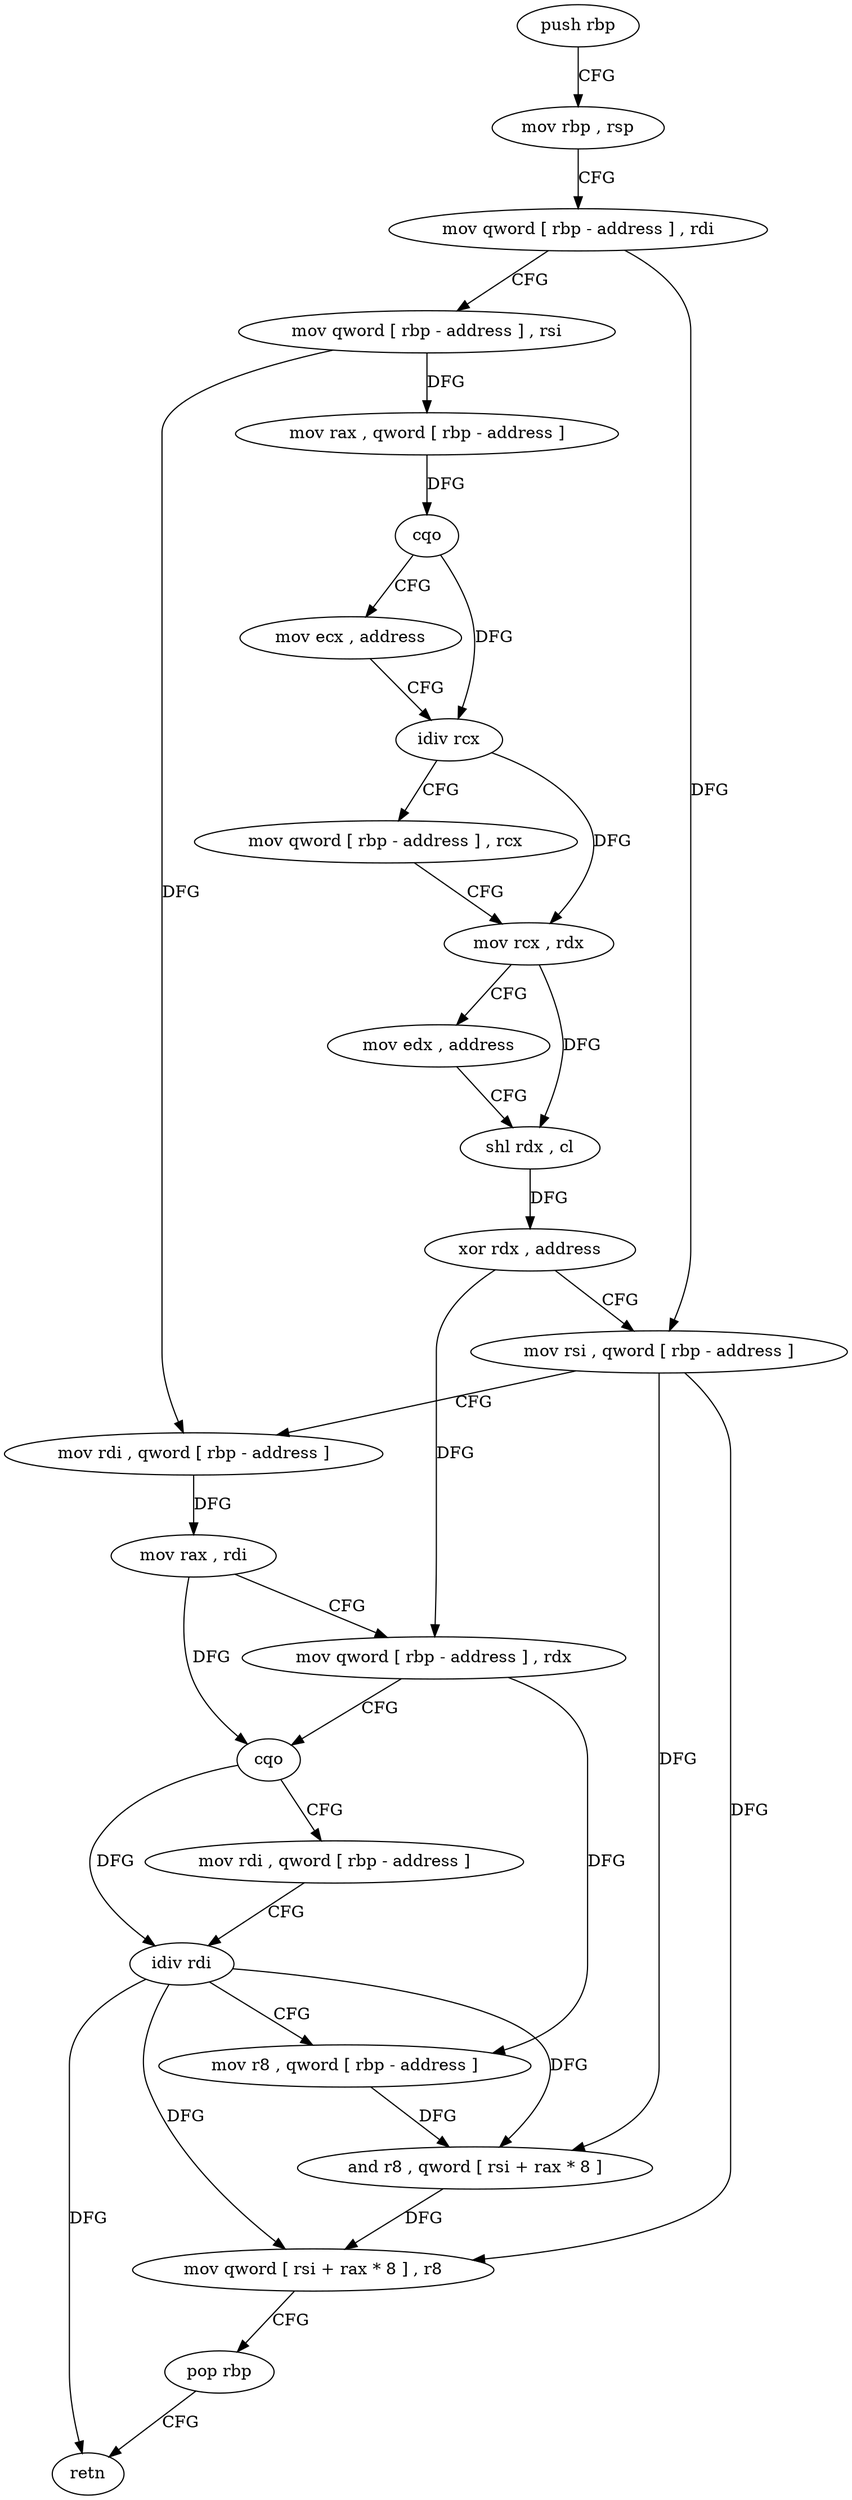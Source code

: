 digraph "func" {
"4312528" [label = "push rbp" ]
"4312529" [label = "mov rbp , rsp" ]
"4312532" [label = "mov qword [ rbp - address ] , rdi" ]
"4312536" [label = "mov qword [ rbp - address ] , rsi" ]
"4312540" [label = "mov rax , qword [ rbp - address ]" ]
"4312544" [label = "cqo" ]
"4312546" [label = "mov ecx , address" ]
"4312551" [label = "idiv rcx" ]
"4312554" [label = "mov qword [ rbp - address ] , rcx" ]
"4312558" [label = "mov rcx , rdx" ]
"4312561" [label = "mov edx , address" ]
"4312566" [label = "shl rdx , cl" ]
"4312569" [label = "xor rdx , address" ]
"4312576" [label = "mov rsi , qword [ rbp - address ]" ]
"4312580" [label = "mov rdi , qword [ rbp - address ]" ]
"4312584" [label = "mov rax , rdi" ]
"4312587" [label = "mov qword [ rbp - address ] , rdx" ]
"4312591" [label = "cqo" ]
"4312593" [label = "mov rdi , qword [ rbp - address ]" ]
"4312597" [label = "idiv rdi" ]
"4312600" [label = "mov r8 , qword [ rbp - address ]" ]
"4312604" [label = "and r8 , qword [ rsi + rax * 8 ]" ]
"4312608" [label = "mov qword [ rsi + rax * 8 ] , r8" ]
"4312612" [label = "pop rbp" ]
"4312613" [label = "retn" ]
"4312528" -> "4312529" [ label = "CFG" ]
"4312529" -> "4312532" [ label = "CFG" ]
"4312532" -> "4312536" [ label = "CFG" ]
"4312532" -> "4312576" [ label = "DFG" ]
"4312536" -> "4312540" [ label = "DFG" ]
"4312536" -> "4312580" [ label = "DFG" ]
"4312540" -> "4312544" [ label = "DFG" ]
"4312544" -> "4312546" [ label = "CFG" ]
"4312544" -> "4312551" [ label = "DFG" ]
"4312546" -> "4312551" [ label = "CFG" ]
"4312551" -> "4312554" [ label = "CFG" ]
"4312551" -> "4312558" [ label = "DFG" ]
"4312554" -> "4312558" [ label = "CFG" ]
"4312558" -> "4312561" [ label = "CFG" ]
"4312558" -> "4312566" [ label = "DFG" ]
"4312561" -> "4312566" [ label = "CFG" ]
"4312566" -> "4312569" [ label = "DFG" ]
"4312569" -> "4312576" [ label = "CFG" ]
"4312569" -> "4312587" [ label = "DFG" ]
"4312576" -> "4312580" [ label = "CFG" ]
"4312576" -> "4312604" [ label = "DFG" ]
"4312576" -> "4312608" [ label = "DFG" ]
"4312580" -> "4312584" [ label = "DFG" ]
"4312584" -> "4312587" [ label = "CFG" ]
"4312584" -> "4312591" [ label = "DFG" ]
"4312587" -> "4312591" [ label = "CFG" ]
"4312587" -> "4312600" [ label = "DFG" ]
"4312591" -> "4312593" [ label = "CFG" ]
"4312591" -> "4312597" [ label = "DFG" ]
"4312593" -> "4312597" [ label = "CFG" ]
"4312597" -> "4312600" [ label = "CFG" ]
"4312597" -> "4312604" [ label = "DFG" ]
"4312597" -> "4312608" [ label = "DFG" ]
"4312597" -> "4312613" [ label = "DFG" ]
"4312600" -> "4312604" [ label = "DFG" ]
"4312604" -> "4312608" [ label = "DFG" ]
"4312608" -> "4312612" [ label = "CFG" ]
"4312612" -> "4312613" [ label = "CFG" ]
}
